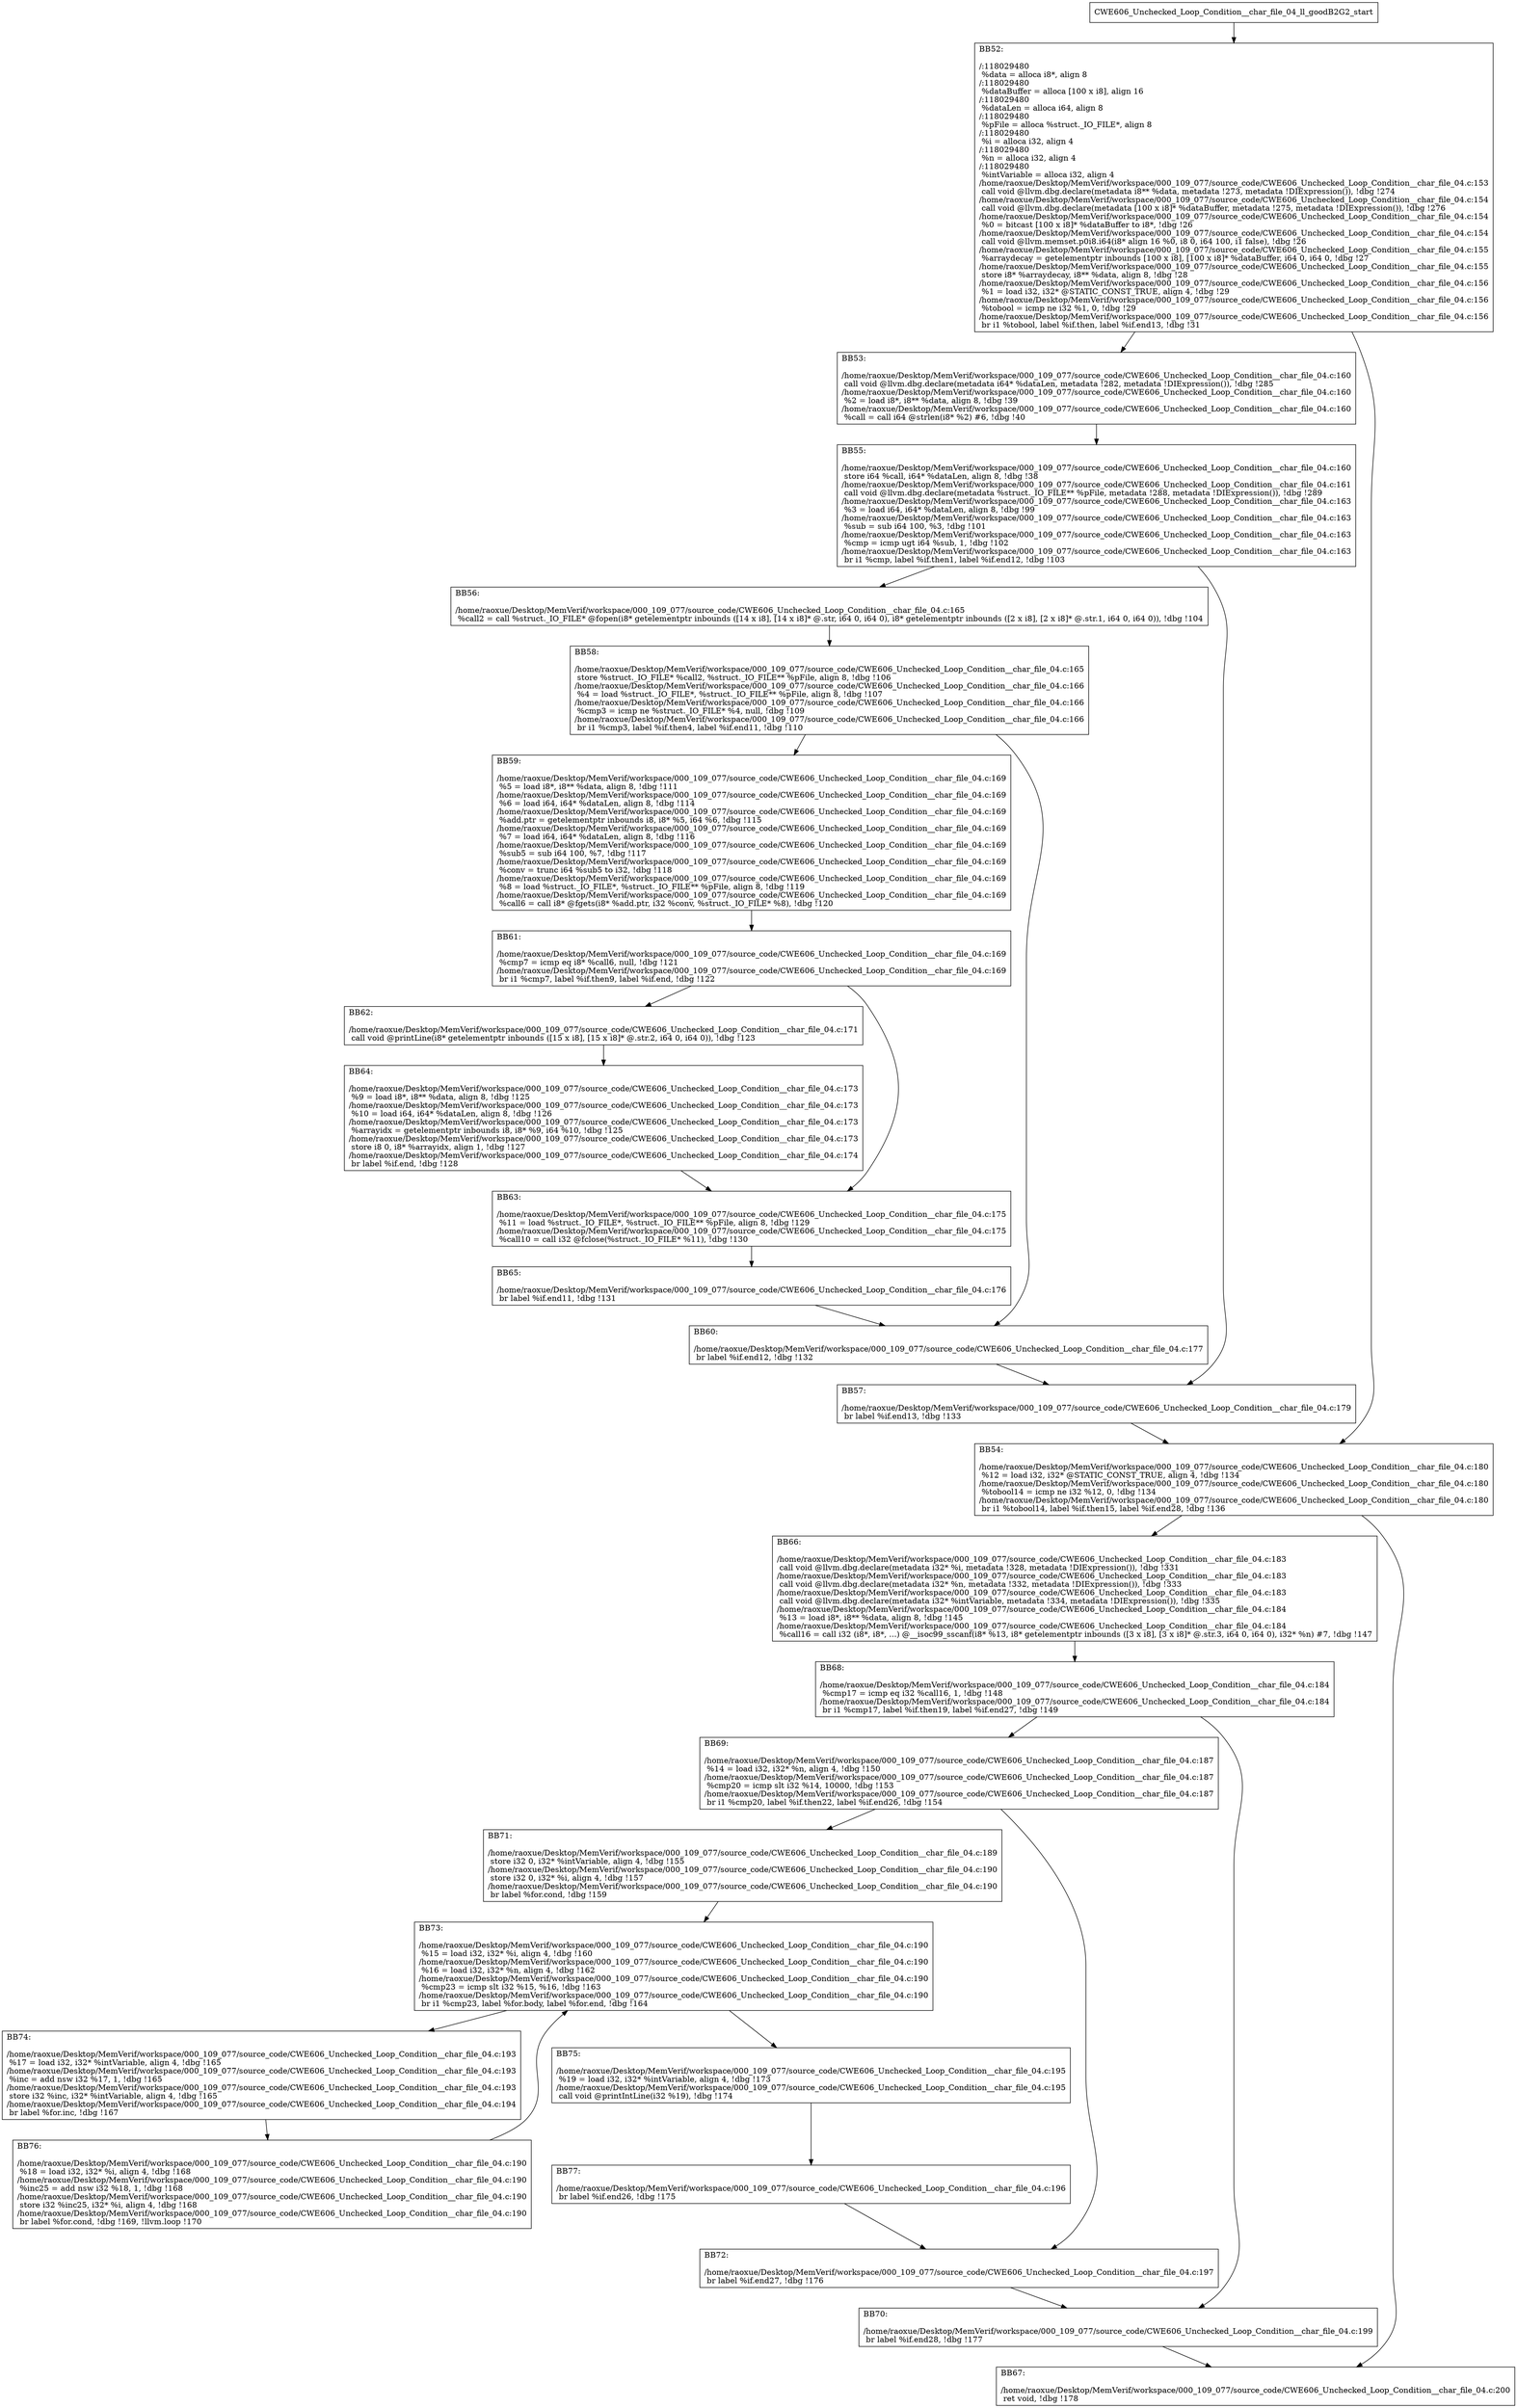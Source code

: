 digraph "CFG for'CWE606_Unchecked_Loop_Condition__char_file_04_ll_goodB2G2' function" {
	BBCWE606_Unchecked_Loop_Condition__char_file_04_ll_goodB2G2_start[shape=record,label="{CWE606_Unchecked_Loop_Condition__char_file_04_ll_goodB2G2_start}"];
	BBCWE606_Unchecked_Loop_Condition__char_file_04_ll_goodB2G2_start-> CWE606_Unchecked_Loop_Condition__char_file_04_ll_goodB2G2BB52;
	CWE606_Unchecked_Loop_Condition__char_file_04_ll_goodB2G2BB52 [shape=record, label="{BB52:\l\l/:118029480\l
  %data = alloca i8*, align 8\l
/:118029480\l
  %dataBuffer = alloca [100 x i8], align 16\l
/:118029480\l
  %dataLen = alloca i64, align 8\l
/:118029480\l
  %pFile = alloca %struct._IO_FILE*, align 8\l
/:118029480\l
  %i = alloca i32, align 4\l
/:118029480\l
  %n = alloca i32, align 4\l
/:118029480\l
  %intVariable = alloca i32, align 4\l
/home/raoxue/Desktop/MemVerif/workspace/000_109_077/source_code/CWE606_Unchecked_Loop_Condition__char_file_04.c:153\l
  call void @llvm.dbg.declare(metadata i8** %data, metadata !273, metadata !DIExpression()), !dbg !274\l
/home/raoxue/Desktop/MemVerif/workspace/000_109_077/source_code/CWE606_Unchecked_Loop_Condition__char_file_04.c:154\l
  call void @llvm.dbg.declare(metadata [100 x i8]* %dataBuffer, metadata !275, metadata !DIExpression()), !dbg !276\l
/home/raoxue/Desktop/MemVerif/workspace/000_109_077/source_code/CWE606_Unchecked_Loop_Condition__char_file_04.c:154\l
  %0 = bitcast [100 x i8]* %dataBuffer to i8*, !dbg !26\l
/home/raoxue/Desktop/MemVerif/workspace/000_109_077/source_code/CWE606_Unchecked_Loop_Condition__char_file_04.c:154\l
  call void @llvm.memset.p0i8.i64(i8* align 16 %0, i8 0, i64 100, i1 false), !dbg !26\l
/home/raoxue/Desktop/MemVerif/workspace/000_109_077/source_code/CWE606_Unchecked_Loop_Condition__char_file_04.c:155\l
  %arraydecay = getelementptr inbounds [100 x i8], [100 x i8]* %dataBuffer, i64 0, i64 0, !dbg !27\l
/home/raoxue/Desktop/MemVerif/workspace/000_109_077/source_code/CWE606_Unchecked_Loop_Condition__char_file_04.c:155\l
  store i8* %arraydecay, i8** %data, align 8, !dbg !28\l
/home/raoxue/Desktop/MemVerif/workspace/000_109_077/source_code/CWE606_Unchecked_Loop_Condition__char_file_04.c:156\l
  %1 = load i32, i32* @STATIC_CONST_TRUE, align 4, !dbg !29\l
/home/raoxue/Desktop/MemVerif/workspace/000_109_077/source_code/CWE606_Unchecked_Loop_Condition__char_file_04.c:156\l
  %tobool = icmp ne i32 %1, 0, !dbg !29\l
/home/raoxue/Desktop/MemVerif/workspace/000_109_077/source_code/CWE606_Unchecked_Loop_Condition__char_file_04.c:156\l
  br i1 %tobool, label %if.then, label %if.end13, !dbg !31\l
}"];
	CWE606_Unchecked_Loop_Condition__char_file_04_ll_goodB2G2BB52-> CWE606_Unchecked_Loop_Condition__char_file_04_ll_goodB2G2BB53;
	CWE606_Unchecked_Loop_Condition__char_file_04_ll_goodB2G2BB52-> CWE606_Unchecked_Loop_Condition__char_file_04_ll_goodB2G2BB54;
	CWE606_Unchecked_Loop_Condition__char_file_04_ll_goodB2G2BB53 [shape=record, label="{BB53:\l\l/home/raoxue/Desktop/MemVerif/workspace/000_109_077/source_code/CWE606_Unchecked_Loop_Condition__char_file_04.c:160\l
  call void @llvm.dbg.declare(metadata i64* %dataLen, metadata !282, metadata !DIExpression()), !dbg !285\l
/home/raoxue/Desktop/MemVerif/workspace/000_109_077/source_code/CWE606_Unchecked_Loop_Condition__char_file_04.c:160\l
  %2 = load i8*, i8** %data, align 8, !dbg !39\l
/home/raoxue/Desktop/MemVerif/workspace/000_109_077/source_code/CWE606_Unchecked_Loop_Condition__char_file_04.c:160\l
  %call = call i64 @strlen(i8* %2) #6, !dbg !40\l
}"];
	CWE606_Unchecked_Loop_Condition__char_file_04_ll_goodB2G2BB53-> CWE606_Unchecked_Loop_Condition__char_file_04_ll_goodB2G2BB55;
	CWE606_Unchecked_Loop_Condition__char_file_04_ll_goodB2G2BB55 [shape=record, label="{BB55:\l\l/home/raoxue/Desktop/MemVerif/workspace/000_109_077/source_code/CWE606_Unchecked_Loop_Condition__char_file_04.c:160\l
  store i64 %call, i64* %dataLen, align 8, !dbg !38\l
/home/raoxue/Desktop/MemVerif/workspace/000_109_077/source_code/CWE606_Unchecked_Loop_Condition__char_file_04.c:161\l
  call void @llvm.dbg.declare(metadata %struct._IO_FILE** %pFile, metadata !288, metadata !DIExpression()), !dbg !289\l
/home/raoxue/Desktop/MemVerif/workspace/000_109_077/source_code/CWE606_Unchecked_Loop_Condition__char_file_04.c:163\l
  %3 = load i64, i64* %dataLen, align 8, !dbg !99\l
/home/raoxue/Desktop/MemVerif/workspace/000_109_077/source_code/CWE606_Unchecked_Loop_Condition__char_file_04.c:163\l
  %sub = sub i64 100, %3, !dbg !101\l
/home/raoxue/Desktop/MemVerif/workspace/000_109_077/source_code/CWE606_Unchecked_Loop_Condition__char_file_04.c:163\l
  %cmp = icmp ugt i64 %sub, 1, !dbg !102\l
/home/raoxue/Desktop/MemVerif/workspace/000_109_077/source_code/CWE606_Unchecked_Loop_Condition__char_file_04.c:163\l
  br i1 %cmp, label %if.then1, label %if.end12, !dbg !103\l
}"];
	CWE606_Unchecked_Loop_Condition__char_file_04_ll_goodB2G2BB55-> CWE606_Unchecked_Loop_Condition__char_file_04_ll_goodB2G2BB56;
	CWE606_Unchecked_Loop_Condition__char_file_04_ll_goodB2G2BB55-> CWE606_Unchecked_Loop_Condition__char_file_04_ll_goodB2G2BB57;
	CWE606_Unchecked_Loop_Condition__char_file_04_ll_goodB2G2BB56 [shape=record, label="{BB56:\l\l/home/raoxue/Desktop/MemVerif/workspace/000_109_077/source_code/CWE606_Unchecked_Loop_Condition__char_file_04.c:165\l
  %call2 = call %struct._IO_FILE* @fopen(i8* getelementptr inbounds ([14 x i8], [14 x i8]* @.str, i64 0, i64 0), i8* getelementptr inbounds ([2 x i8], [2 x i8]* @.str.1, i64 0, i64 0)), !dbg !104\l
}"];
	CWE606_Unchecked_Loop_Condition__char_file_04_ll_goodB2G2BB56-> CWE606_Unchecked_Loop_Condition__char_file_04_ll_goodB2G2BB58;
	CWE606_Unchecked_Loop_Condition__char_file_04_ll_goodB2G2BB58 [shape=record, label="{BB58:\l\l/home/raoxue/Desktop/MemVerif/workspace/000_109_077/source_code/CWE606_Unchecked_Loop_Condition__char_file_04.c:165\l
  store %struct._IO_FILE* %call2, %struct._IO_FILE** %pFile, align 8, !dbg !106\l
/home/raoxue/Desktop/MemVerif/workspace/000_109_077/source_code/CWE606_Unchecked_Loop_Condition__char_file_04.c:166\l
  %4 = load %struct._IO_FILE*, %struct._IO_FILE** %pFile, align 8, !dbg !107\l
/home/raoxue/Desktop/MemVerif/workspace/000_109_077/source_code/CWE606_Unchecked_Loop_Condition__char_file_04.c:166\l
  %cmp3 = icmp ne %struct._IO_FILE* %4, null, !dbg !109\l
/home/raoxue/Desktop/MemVerif/workspace/000_109_077/source_code/CWE606_Unchecked_Loop_Condition__char_file_04.c:166\l
  br i1 %cmp3, label %if.then4, label %if.end11, !dbg !110\l
}"];
	CWE606_Unchecked_Loop_Condition__char_file_04_ll_goodB2G2BB58-> CWE606_Unchecked_Loop_Condition__char_file_04_ll_goodB2G2BB59;
	CWE606_Unchecked_Loop_Condition__char_file_04_ll_goodB2G2BB58-> CWE606_Unchecked_Loop_Condition__char_file_04_ll_goodB2G2BB60;
	CWE606_Unchecked_Loop_Condition__char_file_04_ll_goodB2G2BB59 [shape=record, label="{BB59:\l\l/home/raoxue/Desktop/MemVerif/workspace/000_109_077/source_code/CWE606_Unchecked_Loop_Condition__char_file_04.c:169\l
  %5 = load i8*, i8** %data, align 8, !dbg !111\l
/home/raoxue/Desktop/MemVerif/workspace/000_109_077/source_code/CWE606_Unchecked_Loop_Condition__char_file_04.c:169\l
  %6 = load i64, i64* %dataLen, align 8, !dbg !114\l
/home/raoxue/Desktop/MemVerif/workspace/000_109_077/source_code/CWE606_Unchecked_Loop_Condition__char_file_04.c:169\l
  %add.ptr = getelementptr inbounds i8, i8* %5, i64 %6, !dbg !115\l
/home/raoxue/Desktop/MemVerif/workspace/000_109_077/source_code/CWE606_Unchecked_Loop_Condition__char_file_04.c:169\l
  %7 = load i64, i64* %dataLen, align 8, !dbg !116\l
/home/raoxue/Desktop/MemVerif/workspace/000_109_077/source_code/CWE606_Unchecked_Loop_Condition__char_file_04.c:169\l
  %sub5 = sub i64 100, %7, !dbg !117\l
/home/raoxue/Desktop/MemVerif/workspace/000_109_077/source_code/CWE606_Unchecked_Loop_Condition__char_file_04.c:169\l
  %conv = trunc i64 %sub5 to i32, !dbg !118\l
/home/raoxue/Desktop/MemVerif/workspace/000_109_077/source_code/CWE606_Unchecked_Loop_Condition__char_file_04.c:169\l
  %8 = load %struct._IO_FILE*, %struct._IO_FILE** %pFile, align 8, !dbg !119\l
/home/raoxue/Desktop/MemVerif/workspace/000_109_077/source_code/CWE606_Unchecked_Loop_Condition__char_file_04.c:169\l
  %call6 = call i8* @fgets(i8* %add.ptr, i32 %conv, %struct._IO_FILE* %8), !dbg !120\l
}"];
	CWE606_Unchecked_Loop_Condition__char_file_04_ll_goodB2G2BB59-> CWE606_Unchecked_Loop_Condition__char_file_04_ll_goodB2G2BB61;
	CWE606_Unchecked_Loop_Condition__char_file_04_ll_goodB2G2BB61 [shape=record, label="{BB61:\l\l/home/raoxue/Desktop/MemVerif/workspace/000_109_077/source_code/CWE606_Unchecked_Loop_Condition__char_file_04.c:169\l
  %cmp7 = icmp eq i8* %call6, null, !dbg !121\l
/home/raoxue/Desktop/MemVerif/workspace/000_109_077/source_code/CWE606_Unchecked_Loop_Condition__char_file_04.c:169\l
  br i1 %cmp7, label %if.then9, label %if.end, !dbg !122\l
}"];
	CWE606_Unchecked_Loop_Condition__char_file_04_ll_goodB2G2BB61-> CWE606_Unchecked_Loop_Condition__char_file_04_ll_goodB2G2BB62;
	CWE606_Unchecked_Loop_Condition__char_file_04_ll_goodB2G2BB61-> CWE606_Unchecked_Loop_Condition__char_file_04_ll_goodB2G2BB63;
	CWE606_Unchecked_Loop_Condition__char_file_04_ll_goodB2G2BB62 [shape=record, label="{BB62:\l\l/home/raoxue/Desktop/MemVerif/workspace/000_109_077/source_code/CWE606_Unchecked_Loop_Condition__char_file_04.c:171\l
  call void @printLine(i8* getelementptr inbounds ([15 x i8], [15 x i8]* @.str.2, i64 0, i64 0)), !dbg !123\l
}"];
	CWE606_Unchecked_Loop_Condition__char_file_04_ll_goodB2G2BB62-> CWE606_Unchecked_Loop_Condition__char_file_04_ll_goodB2G2BB64;
	CWE606_Unchecked_Loop_Condition__char_file_04_ll_goodB2G2BB64 [shape=record, label="{BB64:\l\l/home/raoxue/Desktop/MemVerif/workspace/000_109_077/source_code/CWE606_Unchecked_Loop_Condition__char_file_04.c:173\l
  %9 = load i8*, i8** %data, align 8, !dbg !125\l
/home/raoxue/Desktop/MemVerif/workspace/000_109_077/source_code/CWE606_Unchecked_Loop_Condition__char_file_04.c:173\l
  %10 = load i64, i64* %dataLen, align 8, !dbg !126\l
/home/raoxue/Desktop/MemVerif/workspace/000_109_077/source_code/CWE606_Unchecked_Loop_Condition__char_file_04.c:173\l
  %arrayidx = getelementptr inbounds i8, i8* %9, i64 %10, !dbg !125\l
/home/raoxue/Desktop/MemVerif/workspace/000_109_077/source_code/CWE606_Unchecked_Loop_Condition__char_file_04.c:173\l
  store i8 0, i8* %arrayidx, align 1, !dbg !127\l
/home/raoxue/Desktop/MemVerif/workspace/000_109_077/source_code/CWE606_Unchecked_Loop_Condition__char_file_04.c:174\l
  br label %if.end, !dbg !128\l
}"];
	CWE606_Unchecked_Loop_Condition__char_file_04_ll_goodB2G2BB64-> CWE606_Unchecked_Loop_Condition__char_file_04_ll_goodB2G2BB63;
	CWE606_Unchecked_Loop_Condition__char_file_04_ll_goodB2G2BB63 [shape=record, label="{BB63:\l\l/home/raoxue/Desktop/MemVerif/workspace/000_109_077/source_code/CWE606_Unchecked_Loop_Condition__char_file_04.c:175\l
  %11 = load %struct._IO_FILE*, %struct._IO_FILE** %pFile, align 8, !dbg !129\l
/home/raoxue/Desktop/MemVerif/workspace/000_109_077/source_code/CWE606_Unchecked_Loop_Condition__char_file_04.c:175\l
  %call10 = call i32 @fclose(%struct._IO_FILE* %11), !dbg !130\l
}"];
	CWE606_Unchecked_Loop_Condition__char_file_04_ll_goodB2G2BB63-> CWE606_Unchecked_Loop_Condition__char_file_04_ll_goodB2G2BB65;
	CWE606_Unchecked_Loop_Condition__char_file_04_ll_goodB2G2BB65 [shape=record, label="{BB65:\l\l/home/raoxue/Desktop/MemVerif/workspace/000_109_077/source_code/CWE606_Unchecked_Loop_Condition__char_file_04.c:176\l
  br label %if.end11, !dbg !131\l
}"];
	CWE606_Unchecked_Loop_Condition__char_file_04_ll_goodB2G2BB65-> CWE606_Unchecked_Loop_Condition__char_file_04_ll_goodB2G2BB60;
	CWE606_Unchecked_Loop_Condition__char_file_04_ll_goodB2G2BB60 [shape=record, label="{BB60:\l\l/home/raoxue/Desktop/MemVerif/workspace/000_109_077/source_code/CWE606_Unchecked_Loop_Condition__char_file_04.c:177\l
  br label %if.end12, !dbg !132\l
}"];
	CWE606_Unchecked_Loop_Condition__char_file_04_ll_goodB2G2BB60-> CWE606_Unchecked_Loop_Condition__char_file_04_ll_goodB2G2BB57;
	CWE606_Unchecked_Loop_Condition__char_file_04_ll_goodB2G2BB57 [shape=record, label="{BB57:\l\l/home/raoxue/Desktop/MemVerif/workspace/000_109_077/source_code/CWE606_Unchecked_Loop_Condition__char_file_04.c:179\l
  br label %if.end13, !dbg !133\l
}"];
	CWE606_Unchecked_Loop_Condition__char_file_04_ll_goodB2G2BB57-> CWE606_Unchecked_Loop_Condition__char_file_04_ll_goodB2G2BB54;
	CWE606_Unchecked_Loop_Condition__char_file_04_ll_goodB2G2BB54 [shape=record, label="{BB54:\l\l/home/raoxue/Desktop/MemVerif/workspace/000_109_077/source_code/CWE606_Unchecked_Loop_Condition__char_file_04.c:180\l
  %12 = load i32, i32* @STATIC_CONST_TRUE, align 4, !dbg !134\l
/home/raoxue/Desktop/MemVerif/workspace/000_109_077/source_code/CWE606_Unchecked_Loop_Condition__char_file_04.c:180\l
  %tobool14 = icmp ne i32 %12, 0, !dbg !134\l
/home/raoxue/Desktop/MemVerif/workspace/000_109_077/source_code/CWE606_Unchecked_Loop_Condition__char_file_04.c:180\l
  br i1 %tobool14, label %if.then15, label %if.end28, !dbg !136\l
}"];
	CWE606_Unchecked_Loop_Condition__char_file_04_ll_goodB2G2BB54-> CWE606_Unchecked_Loop_Condition__char_file_04_ll_goodB2G2BB66;
	CWE606_Unchecked_Loop_Condition__char_file_04_ll_goodB2G2BB54-> CWE606_Unchecked_Loop_Condition__char_file_04_ll_goodB2G2BB67;
	CWE606_Unchecked_Loop_Condition__char_file_04_ll_goodB2G2BB66 [shape=record, label="{BB66:\l\l/home/raoxue/Desktop/MemVerif/workspace/000_109_077/source_code/CWE606_Unchecked_Loop_Condition__char_file_04.c:183\l
  call void @llvm.dbg.declare(metadata i32* %i, metadata !328, metadata !DIExpression()), !dbg !331\l
/home/raoxue/Desktop/MemVerif/workspace/000_109_077/source_code/CWE606_Unchecked_Loop_Condition__char_file_04.c:183\l
  call void @llvm.dbg.declare(metadata i32* %n, metadata !332, metadata !DIExpression()), !dbg !333\l
/home/raoxue/Desktop/MemVerif/workspace/000_109_077/source_code/CWE606_Unchecked_Loop_Condition__char_file_04.c:183\l
  call void @llvm.dbg.declare(metadata i32* %intVariable, metadata !334, metadata !DIExpression()), !dbg !335\l
/home/raoxue/Desktop/MemVerif/workspace/000_109_077/source_code/CWE606_Unchecked_Loop_Condition__char_file_04.c:184\l
  %13 = load i8*, i8** %data, align 8, !dbg !145\l
/home/raoxue/Desktop/MemVerif/workspace/000_109_077/source_code/CWE606_Unchecked_Loop_Condition__char_file_04.c:184\l
  %call16 = call i32 (i8*, i8*, ...) @__isoc99_sscanf(i8* %13, i8* getelementptr inbounds ([3 x i8], [3 x i8]* @.str.3, i64 0, i64 0), i32* %n) #7, !dbg !147\l
}"];
	CWE606_Unchecked_Loop_Condition__char_file_04_ll_goodB2G2BB66-> CWE606_Unchecked_Loop_Condition__char_file_04_ll_goodB2G2BB68;
	CWE606_Unchecked_Loop_Condition__char_file_04_ll_goodB2G2BB68 [shape=record, label="{BB68:\l\l/home/raoxue/Desktop/MemVerif/workspace/000_109_077/source_code/CWE606_Unchecked_Loop_Condition__char_file_04.c:184\l
  %cmp17 = icmp eq i32 %call16, 1, !dbg !148\l
/home/raoxue/Desktop/MemVerif/workspace/000_109_077/source_code/CWE606_Unchecked_Loop_Condition__char_file_04.c:184\l
  br i1 %cmp17, label %if.then19, label %if.end27, !dbg !149\l
}"];
	CWE606_Unchecked_Loop_Condition__char_file_04_ll_goodB2G2BB68-> CWE606_Unchecked_Loop_Condition__char_file_04_ll_goodB2G2BB69;
	CWE606_Unchecked_Loop_Condition__char_file_04_ll_goodB2G2BB68-> CWE606_Unchecked_Loop_Condition__char_file_04_ll_goodB2G2BB70;
	CWE606_Unchecked_Loop_Condition__char_file_04_ll_goodB2G2BB69 [shape=record, label="{BB69:\l\l/home/raoxue/Desktop/MemVerif/workspace/000_109_077/source_code/CWE606_Unchecked_Loop_Condition__char_file_04.c:187\l
  %14 = load i32, i32* %n, align 4, !dbg !150\l
/home/raoxue/Desktop/MemVerif/workspace/000_109_077/source_code/CWE606_Unchecked_Loop_Condition__char_file_04.c:187\l
  %cmp20 = icmp slt i32 %14, 10000, !dbg !153\l
/home/raoxue/Desktop/MemVerif/workspace/000_109_077/source_code/CWE606_Unchecked_Loop_Condition__char_file_04.c:187\l
  br i1 %cmp20, label %if.then22, label %if.end26, !dbg !154\l
}"];
	CWE606_Unchecked_Loop_Condition__char_file_04_ll_goodB2G2BB69-> CWE606_Unchecked_Loop_Condition__char_file_04_ll_goodB2G2BB71;
	CWE606_Unchecked_Loop_Condition__char_file_04_ll_goodB2G2BB69-> CWE606_Unchecked_Loop_Condition__char_file_04_ll_goodB2G2BB72;
	CWE606_Unchecked_Loop_Condition__char_file_04_ll_goodB2G2BB71 [shape=record, label="{BB71:\l\l/home/raoxue/Desktop/MemVerif/workspace/000_109_077/source_code/CWE606_Unchecked_Loop_Condition__char_file_04.c:189\l
  store i32 0, i32* %intVariable, align 4, !dbg !155\l
/home/raoxue/Desktop/MemVerif/workspace/000_109_077/source_code/CWE606_Unchecked_Loop_Condition__char_file_04.c:190\l
  store i32 0, i32* %i, align 4, !dbg !157\l
/home/raoxue/Desktop/MemVerif/workspace/000_109_077/source_code/CWE606_Unchecked_Loop_Condition__char_file_04.c:190\l
  br label %for.cond, !dbg !159\l
}"];
	CWE606_Unchecked_Loop_Condition__char_file_04_ll_goodB2G2BB71-> CWE606_Unchecked_Loop_Condition__char_file_04_ll_goodB2G2BB73;
	CWE606_Unchecked_Loop_Condition__char_file_04_ll_goodB2G2BB73 [shape=record, label="{BB73:\l\l/home/raoxue/Desktop/MemVerif/workspace/000_109_077/source_code/CWE606_Unchecked_Loop_Condition__char_file_04.c:190\l
  %15 = load i32, i32* %i, align 4, !dbg !160\l
/home/raoxue/Desktop/MemVerif/workspace/000_109_077/source_code/CWE606_Unchecked_Loop_Condition__char_file_04.c:190\l
  %16 = load i32, i32* %n, align 4, !dbg !162\l
/home/raoxue/Desktop/MemVerif/workspace/000_109_077/source_code/CWE606_Unchecked_Loop_Condition__char_file_04.c:190\l
  %cmp23 = icmp slt i32 %15, %16, !dbg !163\l
/home/raoxue/Desktop/MemVerif/workspace/000_109_077/source_code/CWE606_Unchecked_Loop_Condition__char_file_04.c:190\l
  br i1 %cmp23, label %for.body, label %for.end, !dbg !164\l
}"];
	CWE606_Unchecked_Loop_Condition__char_file_04_ll_goodB2G2BB73-> CWE606_Unchecked_Loop_Condition__char_file_04_ll_goodB2G2BB74;
	CWE606_Unchecked_Loop_Condition__char_file_04_ll_goodB2G2BB73-> CWE606_Unchecked_Loop_Condition__char_file_04_ll_goodB2G2BB75;
	CWE606_Unchecked_Loop_Condition__char_file_04_ll_goodB2G2BB74 [shape=record, label="{BB74:\l\l/home/raoxue/Desktop/MemVerif/workspace/000_109_077/source_code/CWE606_Unchecked_Loop_Condition__char_file_04.c:193\l
  %17 = load i32, i32* %intVariable, align 4, !dbg !165\l
/home/raoxue/Desktop/MemVerif/workspace/000_109_077/source_code/CWE606_Unchecked_Loop_Condition__char_file_04.c:193\l
  %inc = add nsw i32 %17, 1, !dbg !165\l
/home/raoxue/Desktop/MemVerif/workspace/000_109_077/source_code/CWE606_Unchecked_Loop_Condition__char_file_04.c:193\l
  store i32 %inc, i32* %intVariable, align 4, !dbg !165\l
/home/raoxue/Desktop/MemVerif/workspace/000_109_077/source_code/CWE606_Unchecked_Loop_Condition__char_file_04.c:194\l
  br label %for.inc, !dbg !167\l
}"];
	CWE606_Unchecked_Loop_Condition__char_file_04_ll_goodB2G2BB74-> CWE606_Unchecked_Loop_Condition__char_file_04_ll_goodB2G2BB76;
	CWE606_Unchecked_Loop_Condition__char_file_04_ll_goodB2G2BB76 [shape=record, label="{BB76:\l\l/home/raoxue/Desktop/MemVerif/workspace/000_109_077/source_code/CWE606_Unchecked_Loop_Condition__char_file_04.c:190\l
  %18 = load i32, i32* %i, align 4, !dbg !168\l
/home/raoxue/Desktop/MemVerif/workspace/000_109_077/source_code/CWE606_Unchecked_Loop_Condition__char_file_04.c:190\l
  %inc25 = add nsw i32 %18, 1, !dbg !168\l
/home/raoxue/Desktop/MemVerif/workspace/000_109_077/source_code/CWE606_Unchecked_Loop_Condition__char_file_04.c:190\l
  store i32 %inc25, i32* %i, align 4, !dbg !168\l
/home/raoxue/Desktop/MemVerif/workspace/000_109_077/source_code/CWE606_Unchecked_Loop_Condition__char_file_04.c:190\l
  br label %for.cond, !dbg !169, !llvm.loop !170\l
}"];
	CWE606_Unchecked_Loop_Condition__char_file_04_ll_goodB2G2BB76-> CWE606_Unchecked_Loop_Condition__char_file_04_ll_goodB2G2BB73;
	CWE606_Unchecked_Loop_Condition__char_file_04_ll_goodB2G2BB75 [shape=record, label="{BB75:\l\l/home/raoxue/Desktop/MemVerif/workspace/000_109_077/source_code/CWE606_Unchecked_Loop_Condition__char_file_04.c:195\l
  %19 = load i32, i32* %intVariable, align 4, !dbg !173\l
/home/raoxue/Desktop/MemVerif/workspace/000_109_077/source_code/CWE606_Unchecked_Loop_Condition__char_file_04.c:195\l
  call void @printIntLine(i32 %19), !dbg !174\l
}"];
	CWE606_Unchecked_Loop_Condition__char_file_04_ll_goodB2G2BB75-> CWE606_Unchecked_Loop_Condition__char_file_04_ll_goodB2G2BB77;
	CWE606_Unchecked_Loop_Condition__char_file_04_ll_goodB2G2BB77 [shape=record, label="{BB77:\l\l/home/raoxue/Desktop/MemVerif/workspace/000_109_077/source_code/CWE606_Unchecked_Loop_Condition__char_file_04.c:196\l
  br label %if.end26, !dbg !175\l
}"];
	CWE606_Unchecked_Loop_Condition__char_file_04_ll_goodB2G2BB77-> CWE606_Unchecked_Loop_Condition__char_file_04_ll_goodB2G2BB72;
	CWE606_Unchecked_Loop_Condition__char_file_04_ll_goodB2G2BB72 [shape=record, label="{BB72:\l\l/home/raoxue/Desktop/MemVerif/workspace/000_109_077/source_code/CWE606_Unchecked_Loop_Condition__char_file_04.c:197\l
  br label %if.end27, !dbg !176\l
}"];
	CWE606_Unchecked_Loop_Condition__char_file_04_ll_goodB2G2BB72-> CWE606_Unchecked_Loop_Condition__char_file_04_ll_goodB2G2BB70;
	CWE606_Unchecked_Loop_Condition__char_file_04_ll_goodB2G2BB70 [shape=record, label="{BB70:\l\l/home/raoxue/Desktop/MemVerif/workspace/000_109_077/source_code/CWE606_Unchecked_Loop_Condition__char_file_04.c:199\l
  br label %if.end28, !dbg !177\l
}"];
	CWE606_Unchecked_Loop_Condition__char_file_04_ll_goodB2G2BB70-> CWE606_Unchecked_Loop_Condition__char_file_04_ll_goodB2G2BB67;
	CWE606_Unchecked_Loop_Condition__char_file_04_ll_goodB2G2BB67 [shape=record, label="{BB67:\l\l/home/raoxue/Desktop/MemVerif/workspace/000_109_077/source_code/CWE606_Unchecked_Loop_Condition__char_file_04.c:200\l
  ret void, !dbg !178\l
}"];
}
